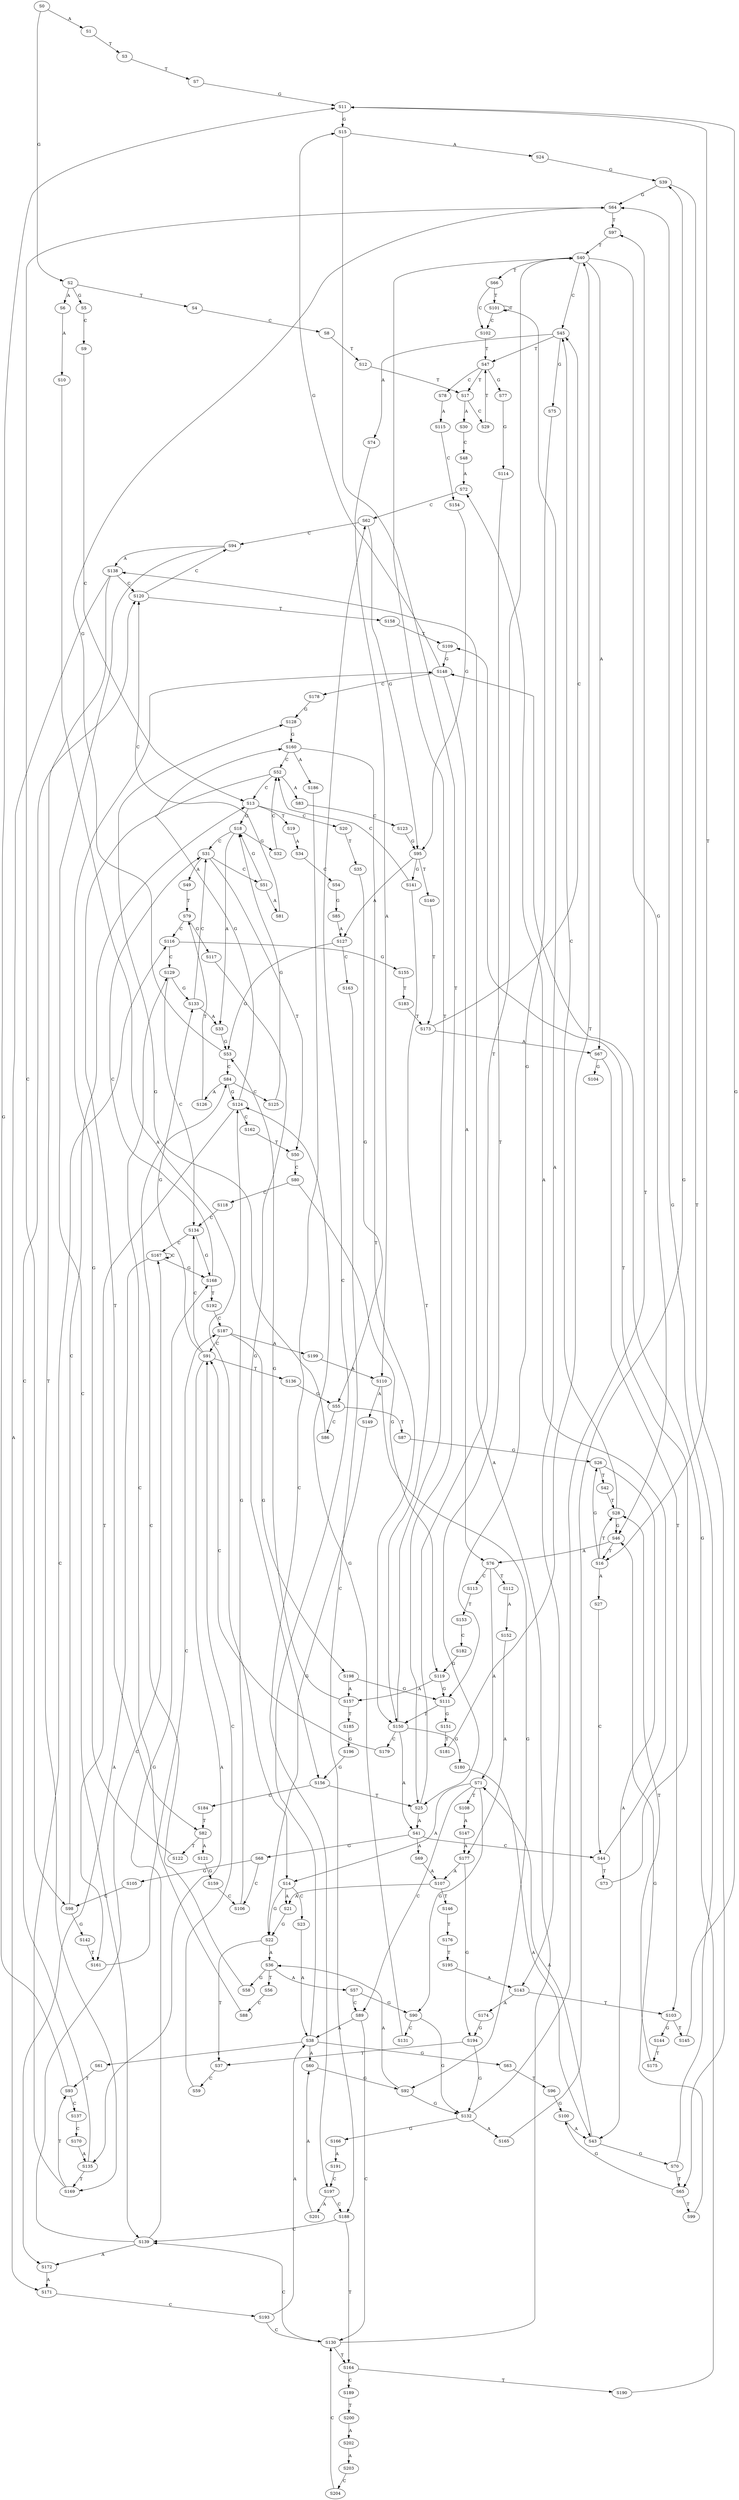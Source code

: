 strict digraph  {
	S0 -> S1 [ label = A ];
	S0 -> S2 [ label = G ];
	S1 -> S3 [ label = T ];
	S2 -> S4 [ label = T ];
	S2 -> S5 [ label = G ];
	S2 -> S6 [ label = A ];
	S3 -> S7 [ label = T ];
	S4 -> S8 [ label = C ];
	S5 -> S9 [ label = C ];
	S6 -> S10 [ label = A ];
	S7 -> S11 [ label = G ];
	S8 -> S12 [ label = T ];
	S9 -> S13 [ label = C ];
	S10 -> S14 [ label = A ];
	S11 -> S15 [ label = G ];
	S11 -> S16 [ label = T ];
	S12 -> S17 [ label = T ];
	S13 -> S18 [ label = G ];
	S13 -> S19 [ label = T ];
	S13 -> S20 [ label = C ];
	S14 -> S21 [ label = A ];
	S14 -> S22 [ label = G ];
	S14 -> S23 [ label = C ];
	S15 -> S24 [ label = A ];
	S15 -> S25 [ label = T ];
	S16 -> S26 [ label = G ];
	S16 -> S27 [ label = A ];
	S16 -> S28 [ label = T ];
	S17 -> S29 [ label = C ];
	S17 -> S30 [ label = A ];
	S18 -> S31 [ label = C ];
	S18 -> S32 [ label = G ];
	S18 -> S33 [ label = A ];
	S19 -> S34 [ label = A ];
	S20 -> S35 [ label = T ];
	S21 -> S22 [ label = G ];
	S22 -> S36 [ label = A ];
	S22 -> S37 [ label = T ];
	S23 -> S38 [ label = A ];
	S24 -> S39 [ label = G ];
	S25 -> S40 [ label = T ];
	S25 -> S41 [ label = A ];
	S26 -> S42 [ label = T ];
	S26 -> S43 [ label = A ];
	S27 -> S44 [ label = C ];
	S28 -> S45 [ label = C ];
	S28 -> S46 [ label = G ];
	S29 -> S47 [ label = T ];
	S30 -> S48 [ label = C ];
	S31 -> S49 [ label = A ];
	S31 -> S50 [ label = T ];
	S31 -> S51 [ label = C ];
	S32 -> S52 [ label = C ];
	S33 -> S53 [ label = G ];
	S34 -> S54 [ label = C ];
	S35 -> S55 [ label = G ];
	S36 -> S56 [ label = T ];
	S36 -> S57 [ label = A ];
	S36 -> S58 [ label = G ];
	S37 -> S59 [ label = C ];
	S38 -> S60 [ label = A ];
	S38 -> S61 [ label = T ];
	S38 -> S62 [ label = C ];
	S38 -> S63 [ label = G ];
	S39 -> S64 [ label = G ];
	S39 -> S65 [ label = T ];
	S40 -> S66 [ label = T ];
	S40 -> S45 [ label = C ];
	S40 -> S46 [ label = G ];
	S40 -> S67 [ label = A ];
	S41 -> S68 [ label = G ];
	S41 -> S69 [ label = A ];
	S41 -> S44 [ label = C ];
	S42 -> S28 [ label = T ];
	S43 -> S70 [ label = G ];
	S43 -> S71 [ label = A ];
	S44 -> S72 [ label = A ];
	S44 -> S73 [ label = T ];
	S45 -> S47 [ label = T ];
	S45 -> S74 [ label = A ];
	S45 -> S75 [ label = G ];
	S46 -> S16 [ label = T ];
	S46 -> S76 [ label = A ];
	S47 -> S77 [ label = G ];
	S47 -> S78 [ label = C ];
	S47 -> S17 [ label = T ];
	S48 -> S72 [ label = A ];
	S49 -> S79 [ label = T ];
	S50 -> S80 [ label = C ];
	S51 -> S81 [ label = A ];
	S51 -> S18 [ label = G ];
	S52 -> S82 [ label = T ];
	S52 -> S13 [ label = C ];
	S52 -> S83 [ label = A ];
	S53 -> S84 [ label = C ];
	S53 -> S64 [ label = G ];
	S54 -> S85 [ label = G ];
	S55 -> S86 [ label = C ];
	S55 -> S87 [ label = T ];
	S56 -> S88 [ label = C ];
	S57 -> S89 [ label = C ];
	S57 -> S90 [ label = G ];
	S58 -> S84 [ label = C ];
	S59 -> S91 [ label = C ];
	S60 -> S92 [ label = G ];
	S61 -> S93 [ label = T ];
	S62 -> S94 [ label = C ];
	S62 -> S95 [ label = G ];
	S63 -> S96 [ label = T ];
	S64 -> S97 [ label = T ];
	S64 -> S98 [ label = C ];
	S65 -> S99 [ label = T ];
	S65 -> S100 [ label = G ];
	S66 -> S101 [ label = T ];
	S66 -> S102 [ label = C ];
	S67 -> S103 [ label = T ];
	S67 -> S104 [ label = G ];
	S68 -> S105 [ label = G ];
	S68 -> S106 [ label = C ];
	S69 -> S107 [ label = A ];
	S70 -> S64 [ label = G ];
	S70 -> S65 [ label = T ];
	S71 -> S14 [ label = A ];
	S71 -> S89 [ label = C ];
	S71 -> S108 [ label = T ];
	S71 -> S90 [ label = G ];
	S72 -> S62 [ label = C ];
	S73 -> S109 [ label = T ];
	S74 -> S110 [ label = A ];
	S75 -> S111 [ label = G ];
	S76 -> S112 [ label = T ];
	S76 -> S71 [ label = A ];
	S76 -> S113 [ label = C ];
	S77 -> S114 [ label = G ];
	S78 -> S115 [ label = A ];
	S79 -> S116 [ label = C ];
	S79 -> S117 [ label = G ];
	S80 -> S118 [ label = C ];
	S80 -> S119 [ label = G ];
	S81 -> S120 [ label = C ];
	S82 -> S121 [ label = A ];
	S82 -> S122 [ label = T ];
	S83 -> S123 [ label = C ];
	S84 -> S124 [ label = G ];
	S84 -> S125 [ label = C ];
	S84 -> S126 [ label = A ];
	S85 -> S127 [ label = A ];
	S86 -> S128 [ label = G ];
	S87 -> S26 [ label = G ];
	S88 -> S129 [ label = C ];
	S89 -> S38 [ label = A ];
	S89 -> S130 [ label = C ];
	S90 -> S131 [ label = C ];
	S90 -> S132 [ label = G ];
	S91 -> S133 [ label = G ];
	S91 -> S134 [ label = C ];
	S91 -> S135 [ label = A ];
	S91 -> S136 [ label = T ];
	S92 -> S132 [ label = G ];
	S92 -> S36 [ label = A ];
	S93 -> S137 [ label = C ];
	S93 -> S11 [ label = G ];
	S94 -> S138 [ label = A ];
	S94 -> S139 [ label = C ];
	S95 -> S140 [ label = T ];
	S95 -> S127 [ label = A ];
	S95 -> S141 [ label = G ];
	S96 -> S100 [ label = G ];
	S97 -> S40 [ label = T ];
	S98 -> S13 [ label = C ];
	S98 -> S142 [ label = G ];
	S99 -> S46 [ label = G ];
	S100 -> S43 [ label = A ];
	S101 -> S102 [ label = C ];
	S101 -> S143 [ label = A ];
	S101 -> S101 [ label = T ];
	S102 -> S47 [ label = T ];
	S103 -> S144 [ label = G ];
	S103 -> S145 [ label = T ];
	S105 -> S98 [ label = C ];
	S106 -> S124 [ label = G ];
	S107 -> S146 [ label = T ];
	S107 -> S21 [ label = A ];
	S108 -> S147 [ label = A ];
	S109 -> S148 [ label = G ];
	S110 -> S92 [ label = G ];
	S110 -> S149 [ label = A ];
	S111 -> S150 [ label = T ];
	S111 -> S151 [ label = G ];
	S112 -> S152 [ label = A ];
	S113 -> S153 [ label = T ];
	S114 -> S25 [ label = T ];
	S115 -> S154 [ label = C ];
	S116 -> S129 [ label = C ];
	S116 -> S155 [ label = G ];
	S117 -> S156 [ label = G ];
	S118 -> S134 [ label = C ];
	S119 -> S111 [ label = G ];
	S119 -> S157 [ label = A ];
	S120 -> S94 [ label = C ];
	S120 -> S158 [ label = T ];
	S121 -> S159 [ label = G ];
	S122 -> S148 [ label = G ];
	S123 -> S95 [ label = G ];
	S124 -> S160 [ label = G ];
	S124 -> S161 [ label = T ];
	S124 -> S162 [ label = C ];
	S125 -> S18 [ label = G ];
	S126 -> S79 [ label = T ];
	S127 -> S163 [ label = C ];
	S127 -> S53 [ label = G ];
	S128 -> S160 [ label = G ];
	S129 -> S134 [ label = C ];
	S129 -> S133 [ label = G ];
	S130 -> S139 [ label = C ];
	S130 -> S164 [ label = T ];
	S130 -> S138 [ label = A ];
	S131 -> S124 [ label = G ];
	S132 -> S97 [ label = T ];
	S132 -> S165 [ label = A ];
	S132 -> S166 [ label = G ];
	S133 -> S33 [ label = A ];
	S133 -> S31 [ label = C ];
	S134 -> S167 [ label = C ];
	S134 -> S168 [ label = G ];
	S135 -> S120 [ label = C ];
	S135 -> S169 [ label = T ];
	S136 -> S55 [ label = G ];
	S137 -> S170 [ label = C ];
	S138 -> S171 [ label = A ];
	S138 -> S169 [ label = T ];
	S138 -> S120 [ label = C ];
	S139 -> S172 [ label = A ];
	S139 -> S167 [ label = C ];
	S139 -> S168 [ label = G ];
	S140 -> S173 [ label = T ];
	S141 -> S52 [ label = C ];
	S141 -> S150 [ label = T ];
	S142 -> S161 [ label = T ];
	S143 -> S103 [ label = T ];
	S143 -> S174 [ label = A ];
	S144 -> S175 [ label = T ];
	S145 -> S11 [ label = G ];
	S146 -> S176 [ label = T ];
	S147 -> S177 [ label = A ];
	S148 -> S178 [ label = C ];
	S148 -> S76 [ label = A ];
	S148 -> S15 [ label = G ];
	S149 -> S22 [ label = G ];
	S150 -> S40 [ label = T ];
	S150 -> S179 [ label = C ];
	S150 -> S41 [ label = A ];
	S150 -> S180 [ label = G ];
	S151 -> S181 [ label = T ];
	S152 -> S177 [ label = A ];
	S153 -> S182 [ label = C ];
	S154 -> S95 [ label = G ];
	S155 -> S183 [ label = T ];
	S156 -> S25 [ label = T ];
	S156 -> S184 [ label = C ];
	S157 -> S53 [ label = G ];
	S157 -> S185 [ label = T ];
	S158 -> S109 [ label = T ];
	S159 -> S106 [ label = C ];
	S160 -> S150 [ label = T ];
	S160 -> S52 [ label = C ];
	S160 -> S186 [ label = A ];
	S161 -> S187 [ label = C ];
	S162 -> S50 [ label = T ];
	S163 -> S188 [ label = C ];
	S164 -> S189 [ label = C ];
	S164 -> S190 [ label = T ];
	S165 -> S39 [ label = G ];
	S166 -> S191 [ label = A ];
	S167 -> S168 [ label = G ];
	S167 -> S167 [ label = C ];
	S167 -> S172 [ label = A ];
	S168 -> S192 [ label = T ];
	S168 -> S31 [ label = C ];
	S169 -> S93 [ label = T ];
	S169 -> S116 [ label = C ];
	S170 -> S135 [ label = A ];
	S171 -> S193 [ label = C ];
	S172 -> S171 [ label = A ];
	S173 -> S45 [ label = C ];
	S173 -> S67 [ label = A ];
	S174 -> S194 [ label = G ];
	S175 -> S28 [ label = T ];
	S176 -> S195 [ label = T ];
	S177 -> S194 [ label = G ];
	S177 -> S107 [ label = A ];
	S178 -> S128 [ label = G ];
	S179 -> S91 [ label = C ];
	S180 -> S43 [ label = A ];
	S181 -> S40 [ label = T ];
	S182 -> S119 [ label = G ];
	S183 -> S173 [ label = T ];
	S184 -> S82 [ label = T ];
	S185 -> S196 [ label = G ];
	S186 -> S197 [ label = C ];
	S187 -> S198 [ label = G ];
	S187 -> S91 [ label = C ];
	S187 -> S199 [ label = A ];
	S188 -> S139 [ label = C ];
	S188 -> S164 [ label = T ];
	S189 -> S200 [ label = T ];
	S190 -> S148 [ label = G ];
	S191 -> S197 [ label = C ];
	S192 -> S187 [ label = C ];
	S193 -> S38 [ label = A ];
	S193 -> S130 [ label = C ];
	S194 -> S132 [ label = G ];
	S194 -> S37 [ label = T ];
	S195 -> S143 [ label = A ];
	S196 -> S156 [ label = G ];
	S197 -> S188 [ label = C ];
	S197 -> S201 [ label = A ];
	S198 -> S111 [ label = G ];
	S198 -> S157 [ label = A ];
	S199 -> S110 [ label = A ];
	S200 -> S202 [ label = A ];
	S201 -> S60 [ label = A ];
	S202 -> S203 [ label = A ];
	S203 -> S204 [ label = C ];
	S204 -> S130 [ label = C ];
}
